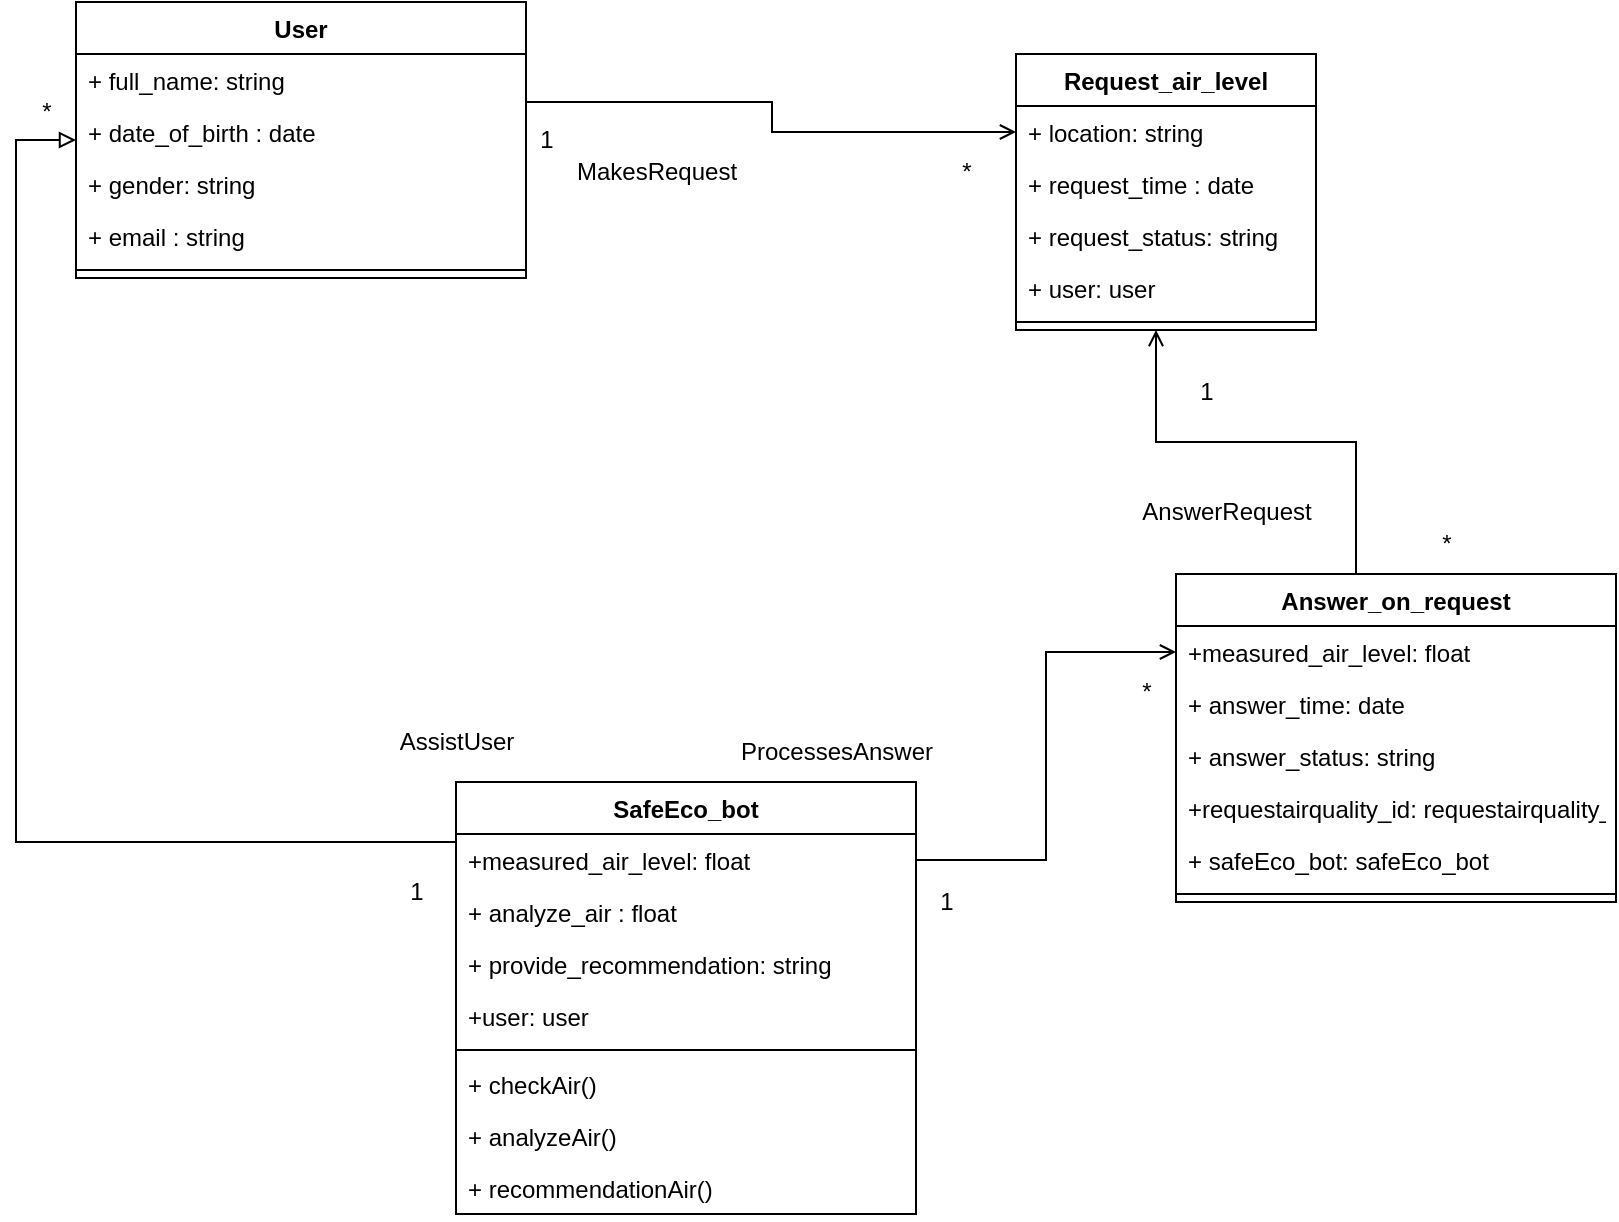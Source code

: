 <mxfile version="15.8.4" type="device" pages="3"><diagram id="mCyr1kptdM3YggUfpTlr" name="Варіант (а)"><mxGraphModel dx="865" dy="1641" grid="1" gridSize="10" guides="1" tooltips="1" connect="1" arrows="1" fold="1" page="1" pageScale="1" pageWidth="850" pageHeight="1100" math="0" shadow="0"><root><mxCell id="0"/><mxCell id="1" parent="0"/><mxCell id="hgVGt04n7uWc4W6Bca02-1" value="User" style="swimlane;fontStyle=1;align=center;verticalAlign=top;childLayout=stackLayout;horizontal=1;startSize=26;horizontalStack=0;resizeParent=1;resizeParentMax=0;resizeLast=0;collapsible=1;marginBottom=0;" parent="1" vertex="1"><mxGeometry x="50" y="-1000" width="225" height="138" as="geometry"/></mxCell><mxCell id="hgVGt04n7uWc4W6Bca02-2" value="+ full_name: string" style="text;strokeColor=none;fillColor=none;align=left;verticalAlign=top;spacingLeft=4;spacingRight=4;overflow=hidden;rotatable=0;points=[[0,0.5],[1,0.5]];portConstraint=eastwest;" parent="hgVGt04n7uWc4W6Bca02-1" vertex="1"><mxGeometry y="26" width="225" height="26" as="geometry"/></mxCell><mxCell id="hgVGt04n7uWc4W6Bca02-3" value="+ date_of_birth : date" style="text;strokeColor=none;fillColor=none;align=left;verticalAlign=top;spacingLeft=4;spacingRight=4;overflow=hidden;rotatable=0;points=[[0,0.5],[1,0.5]];portConstraint=eastwest;" parent="hgVGt04n7uWc4W6Bca02-1" vertex="1"><mxGeometry y="52" width="225" height="26" as="geometry"/></mxCell><mxCell id="hgVGt04n7uWc4W6Bca02-4" value="+ gender: string" style="text;strokeColor=none;fillColor=none;align=left;verticalAlign=top;spacingLeft=4;spacingRight=4;overflow=hidden;rotatable=0;points=[[0,0.5],[1,0.5]];portConstraint=eastwest;" parent="hgVGt04n7uWc4W6Bca02-1" vertex="1"><mxGeometry y="78" width="225" height="26" as="geometry"/></mxCell><mxCell id="hgVGt04n7uWc4W6Bca02-5" value="+ email : string" style="text;strokeColor=none;fillColor=none;align=left;verticalAlign=top;spacingLeft=4;spacingRight=4;overflow=hidden;rotatable=0;points=[[0,0.5],[1,0.5]];portConstraint=eastwest;" parent="hgVGt04n7uWc4W6Bca02-1" vertex="1"><mxGeometry y="104" width="225" height="26" as="geometry"/></mxCell><mxCell id="hgVGt04n7uWc4W6Bca02-7" value="" style="line;strokeWidth=1;fillColor=none;align=left;verticalAlign=middle;spacingTop=-1;spacingLeft=3;spacingRight=3;rotatable=0;labelPosition=right;points=[];portConstraint=eastwest;strokeColor=inherit;" parent="hgVGt04n7uWc4W6Bca02-1" vertex="1"><mxGeometry y="130" width="225" height="8" as="geometry"/></mxCell><mxCell id="hgVGt04n7uWc4W6Bca02-8" value="Request_air_level&#10;" style="swimlane;fontStyle=1;align=center;verticalAlign=top;childLayout=stackLayout;horizontal=1;startSize=26;horizontalStack=0;resizeParent=1;resizeParentMax=0;resizeLast=0;collapsible=1;marginBottom=0;" parent="1" vertex="1"><mxGeometry x="520" y="-974" width="150" height="138" as="geometry"/></mxCell><mxCell id="hgVGt04n7uWc4W6Bca02-9" value="+ location: string" style="text;strokeColor=none;fillColor=none;align=left;verticalAlign=top;spacingLeft=4;spacingRight=4;overflow=hidden;rotatable=0;points=[[0,0.5],[1,0.5]];portConstraint=eastwest;" parent="hgVGt04n7uWc4W6Bca02-8" vertex="1"><mxGeometry y="26" width="150" height="26" as="geometry"/></mxCell><mxCell id="hgVGt04n7uWc4W6Bca02-10" value="+ request_time : date" style="text;strokeColor=none;fillColor=none;align=left;verticalAlign=top;spacingLeft=4;spacingRight=4;overflow=hidden;rotatable=0;points=[[0,0.5],[1,0.5]];portConstraint=eastwest;" parent="hgVGt04n7uWc4W6Bca02-8" vertex="1"><mxGeometry y="52" width="150" height="26" as="geometry"/></mxCell><mxCell id="hgVGt04n7uWc4W6Bca02-11" value="+ request_status: string" style="text;strokeColor=none;fillColor=none;align=left;verticalAlign=top;spacingLeft=4;spacingRight=4;overflow=hidden;rotatable=0;points=[[0,0.5],[1,0.5]];portConstraint=eastwest;" parent="hgVGt04n7uWc4W6Bca02-8" vertex="1"><mxGeometry y="78" width="150" height="26" as="geometry"/></mxCell><mxCell id="hgVGt04n7uWc4W6Bca02-12" value="+ user: user" style="text;strokeColor=none;fillColor=none;align=left;verticalAlign=top;spacingLeft=4;spacingRight=4;overflow=hidden;rotatable=0;points=[[0,0.5],[1,0.5]];portConstraint=eastwest;" parent="hgVGt04n7uWc4W6Bca02-8" vertex="1"><mxGeometry y="104" width="150" height="26" as="geometry"/></mxCell><mxCell id="hgVGt04n7uWc4W6Bca02-13" value="" style="line;strokeWidth=1;fillColor=none;align=left;verticalAlign=middle;spacingTop=-1;spacingLeft=3;spacingRight=3;rotatable=0;labelPosition=right;points=[];portConstraint=eastwest;strokeColor=inherit;" parent="hgVGt04n7uWc4W6Bca02-8" vertex="1"><mxGeometry y="130" width="150" height="8" as="geometry"/></mxCell><mxCell id="hgVGt04n7uWc4W6Bca02-14" value="SafeEco_bot" style="swimlane;fontStyle=1;align=center;verticalAlign=top;childLayout=stackLayout;horizontal=1;startSize=26;horizontalStack=0;resizeParent=1;resizeParentMax=0;resizeLast=0;collapsible=1;marginBottom=0;" parent="1" vertex="1"><mxGeometry x="240" y="-610" width="230" height="216" as="geometry"/></mxCell><mxCell id="hgVGt04n7uWc4W6Bca02-15" value="+measured_air_level: float" style="text;strokeColor=none;fillColor=none;align=left;verticalAlign=top;spacingLeft=4;spacingRight=4;overflow=hidden;rotatable=0;points=[[0,0.5],[1,0.5]];portConstraint=eastwest;" parent="hgVGt04n7uWc4W6Bca02-14" vertex="1"><mxGeometry y="26" width="230" height="26" as="geometry"/></mxCell><mxCell id="hgVGt04n7uWc4W6Bca02-16" value="+ analyze_air : float" style="text;strokeColor=none;fillColor=none;align=left;verticalAlign=top;spacingLeft=4;spacingRight=4;overflow=hidden;rotatable=0;points=[[0,0.5],[1,0.5]];portConstraint=eastwest;" parent="hgVGt04n7uWc4W6Bca02-14" vertex="1"><mxGeometry y="52" width="230" height="26" as="geometry"/></mxCell><mxCell id="hgVGt04n7uWc4W6Bca02-17" value="+ provide_recommendation: string" style="text;strokeColor=none;fillColor=none;align=left;verticalAlign=top;spacingLeft=4;spacingRight=4;overflow=hidden;rotatable=0;points=[[0,0.5],[1,0.5]];portConstraint=eastwest;" parent="hgVGt04n7uWc4W6Bca02-14" vertex="1"><mxGeometry y="78" width="230" height="26" as="geometry"/></mxCell><mxCell id="hgVGt04n7uWc4W6Bca02-18" value="+user: user" style="text;strokeColor=none;fillColor=none;align=left;verticalAlign=top;spacingLeft=4;spacingRight=4;overflow=hidden;rotatable=0;points=[[0,0.5],[1,0.5]];portConstraint=eastwest;" parent="hgVGt04n7uWc4W6Bca02-14" vertex="1"><mxGeometry y="104" width="230" height="26" as="geometry"/></mxCell><mxCell id="hgVGt04n7uWc4W6Bca02-19" value="" style="line;strokeWidth=1;fillColor=none;align=left;verticalAlign=middle;spacingTop=-1;spacingLeft=3;spacingRight=3;rotatable=0;labelPosition=right;points=[];portConstraint=eastwest;strokeColor=inherit;" parent="hgVGt04n7uWc4W6Bca02-14" vertex="1"><mxGeometry y="130" width="230" height="8" as="geometry"/></mxCell><mxCell id="hgVGt04n7uWc4W6Bca02-20" value="+ checkAir()" style="text;strokeColor=none;fillColor=none;align=left;verticalAlign=top;spacingLeft=4;spacingRight=4;overflow=hidden;rotatable=0;points=[[0,0.5],[1,0.5]];portConstraint=eastwest;" parent="hgVGt04n7uWc4W6Bca02-14" vertex="1"><mxGeometry y="138" width="230" height="26" as="geometry"/></mxCell><mxCell id="hgVGt04n7uWc4W6Bca02-21" value="+ analyzeAir()" style="text;strokeColor=none;fillColor=none;align=left;verticalAlign=top;spacingLeft=4;spacingRight=4;overflow=hidden;rotatable=0;points=[[0,0.5],[1,0.5]];portConstraint=eastwest;" parent="hgVGt04n7uWc4W6Bca02-14" vertex="1"><mxGeometry y="164" width="230" height="26" as="geometry"/></mxCell><mxCell id="hgVGt04n7uWc4W6Bca02-22" value="+ recommendationAir()" style="text;strokeColor=none;fillColor=none;align=left;verticalAlign=top;spacingLeft=4;spacingRight=4;overflow=hidden;rotatable=0;points=[[0,0.5],[1,0.5]];portConstraint=eastwest;" parent="hgVGt04n7uWc4W6Bca02-14" vertex="1"><mxGeometry y="190" width="230" height="26" as="geometry"/></mxCell><mxCell id="hgVGt04n7uWc4W6Bca02-23" value="Answer_on_request" style="swimlane;fontStyle=1;align=center;verticalAlign=top;childLayout=stackLayout;horizontal=1;startSize=26;horizontalStack=0;resizeParent=1;resizeParentMax=0;resizeLast=0;collapsible=1;marginBottom=0;" parent="1" vertex="1"><mxGeometry x="600" y="-714" width="220" height="164" as="geometry"/></mxCell><mxCell id="hgVGt04n7uWc4W6Bca02-24" value="+measured_air_level: float" style="text;strokeColor=none;fillColor=none;align=left;verticalAlign=top;spacingLeft=4;spacingRight=4;overflow=hidden;rotatable=0;points=[[0,0.5],[1,0.5]];portConstraint=eastwest;" parent="hgVGt04n7uWc4W6Bca02-23" vertex="1"><mxGeometry y="26" width="220" height="26" as="geometry"/></mxCell><mxCell id="hgVGt04n7uWc4W6Bca02-25" value="+ answer_time: date" style="text;strokeColor=none;fillColor=none;align=left;verticalAlign=top;spacingLeft=4;spacingRight=4;overflow=hidden;rotatable=0;points=[[0,0.5],[1,0.5]];portConstraint=eastwest;" parent="hgVGt04n7uWc4W6Bca02-23" vertex="1"><mxGeometry y="52" width="220" height="26" as="geometry"/></mxCell><mxCell id="hgVGt04n7uWc4W6Bca02-26" value="+ answer_status: string" style="text;strokeColor=none;fillColor=none;align=left;verticalAlign=top;spacingLeft=4;spacingRight=4;overflow=hidden;rotatable=0;points=[[0,0.5],[1,0.5]];portConstraint=eastwest;" parent="hgVGt04n7uWc4W6Bca02-23" vertex="1"><mxGeometry y="78" width="220" height="26" as="geometry"/></mxCell><mxCell id="hgVGt04n7uWc4W6Bca02-27" value="+requestairquality_id: requestairquality_id" style="text;strokeColor=none;fillColor=none;align=left;verticalAlign=top;spacingLeft=4;spacingRight=4;overflow=hidden;rotatable=0;points=[[0,0.5],[1,0.5]];portConstraint=eastwest;" parent="hgVGt04n7uWc4W6Bca02-23" vertex="1"><mxGeometry y="104" width="220" height="26" as="geometry"/></mxCell><mxCell id="hgVGt04n7uWc4W6Bca02-28" value="+ safeEco_bot: safeEco_bot" style="text;strokeColor=none;fillColor=none;align=left;verticalAlign=top;spacingLeft=4;spacingRight=4;overflow=hidden;rotatable=0;points=[[0,0.5],[1,0.5]];portConstraint=eastwest;" parent="hgVGt04n7uWc4W6Bca02-23" vertex="1"><mxGeometry y="130" width="220" height="26" as="geometry"/></mxCell><mxCell id="hgVGt04n7uWc4W6Bca02-30" value="" style="line;strokeWidth=1;fillColor=none;align=left;verticalAlign=middle;spacingTop=-1;spacingLeft=3;spacingRight=3;rotatable=0;labelPosition=right;points=[];portConstraint=eastwest;strokeColor=inherit;" parent="hgVGt04n7uWc4W6Bca02-23" vertex="1"><mxGeometry y="156" width="220" height="8" as="geometry"/></mxCell><mxCell id="hgVGt04n7uWc4W6Bca02-38" style="edgeStyle=orthogonalEdgeStyle;rounded=0;orthogonalLoop=1;jettySize=auto;html=1;endArrow=open;endFill=0;" parent="1" source="hgVGt04n7uWc4W6Bca02-1" target="hgVGt04n7uWc4W6Bca02-9" edge="1"><mxGeometry relative="1" as="geometry"><mxPoint x="370" y="-974" as="sourcePoint"/><mxPoint x="620" y="-974" as="targetPoint"/><Array as="points"><mxPoint x="398" y="-950"/><mxPoint x="398" y="-935"/></Array></mxGeometry></mxCell><mxCell id="hgVGt04n7uWc4W6Bca02-39" style="edgeStyle=orthogonalEdgeStyle;rounded=0;orthogonalLoop=1;jettySize=auto;html=1;endArrow=open;endFill=0;" parent="1" source="hgVGt04n7uWc4W6Bca02-23" target="hgVGt04n7uWc4W6Bca02-8" edge="1"><mxGeometry relative="1" as="geometry"><mxPoint x="285" y="-940" as="sourcePoint"/><mxPoint x="530" y="-925" as="targetPoint"/><Array as="points"><mxPoint x="690" y="-780"/><mxPoint x="590" y="-780"/></Array></mxGeometry></mxCell><mxCell id="hgVGt04n7uWc4W6Bca02-40" style="edgeStyle=orthogonalEdgeStyle;rounded=0;orthogonalLoop=1;jettySize=auto;html=1;endArrow=open;endFill=0;" parent="1" source="hgVGt04n7uWc4W6Bca02-15" target="hgVGt04n7uWc4W6Bca02-24" edge="1"><mxGeometry relative="1" as="geometry"><mxPoint x="550" y="-618" as="sourcePoint"/><mxPoint x="633" y="-712" as="targetPoint"/></mxGeometry></mxCell><mxCell id="hgVGt04n7uWc4W6Bca02-42" style="edgeStyle=orthogonalEdgeStyle;rounded=0;orthogonalLoop=1;jettySize=auto;html=1;endArrow=block;endFill=0;" parent="1" source="hgVGt04n7uWc4W6Bca02-14" target="hgVGt04n7uWc4W6Bca02-1" edge="1"><mxGeometry relative="1" as="geometry"><mxPoint x="70" y="-510" as="sourcePoint"/><mxPoint x="234" y="-975" as="targetPoint"/><Array as="points"><mxPoint x="20" y="-580"/><mxPoint x="20" y="-931"/></Array></mxGeometry></mxCell><mxCell id="hgVGt04n7uWc4W6Bca02-43" value="MakesRequest" style="text;html=1;align=center;verticalAlign=middle;resizable=0;points=[];autosize=1;strokeColor=none;fillColor=none;" parent="1" vertex="1"><mxGeometry x="290" y="-930" width="100" height="30" as="geometry"/></mxCell><mxCell id="hgVGt04n7uWc4W6Bca02-44" value="AnswerRequest" style="text;html=1;align=center;verticalAlign=middle;resizable=0;points=[];autosize=1;strokeColor=none;fillColor=none;" parent="1" vertex="1"><mxGeometry x="570" y="-760" width="110" height="30" as="geometry"/></mxCell><mxCell id="hgVGt04n7uWc4W6Bca02-45" value="ProcessesAnswer" style="text;html=1;align=center;verticalAlign=middle;resizable=0;points=[];autosize=1;strokeColor=none;fillColor=none;" parent="1" vertex="1"><mxGeometry x="370" y="-640" width="120" height="30" as="geometry"/></mxCell><mxCell id="hgVGt04n7uWc4W6Bca02-46" value="AssistUser" style="text;html=1;align=center;verticalAlign=middle;resizable=0;points=[];autosize=1;strokeColor=none;fillColor=none;" parent="1" vertex="1"><mxGeometry x="205" y="-640" width="70" height="20" as="geometry"/></mxCell><mxCell id="hgVGt04n7uWc4W6Bca02-47" value="1" style="text;html=1;align=center;verticalAlign=middle;resizable=0;points=[];autosize=1;strokeColor=none;fillColor=none;" parent="1" vertex="1"><mxGeometry x="270" y="-946" width="30" height="30" as="geometry"/></mxCell><mxCell id="hgVGt04n7uWc4W6Bca02-48" value="*" style="text;html=1;align=center;verticalAlign=middle;resizable=0;points=[];autosize=1;strokeColor=none;fillColor=none;" parent="1" vertex="1"><mxGeometry x="480" y="-930" width="30" height="30" as="geometry"/></mxCell><mxCell id="hgVGt04n7uWc4W6Bca02-49" value="*" style="text;html=1;align=center;verticalAlign=middle;resizable=0;points=[];autosize=1;strokeColor=none;fillColor=none;" parent="1" vertex="1"><mxGeometry x="720" y="-744" width="30" height="30" as="geometry"/></mxCell><mxCell id="hgVGt04n7uWc4W6Bca02-50" value="*" style="text;html=1;align=center;verticalAlign=middle;resizable=0;points=[];autosize=1;strokeColor=none;fillColor=none;" parent="1" vertex="1"><mxGeometry x="570" y="-670" width="30" height="30" as="geometry"/></mxCell><mxCell id="hgVGt04n7uWc4W6Bca02-53" value="*" style="text;html=1;align=center;verticalAlign=middle;resizable=0;points=[];autosize=1;strokeColor=none;fillColor=none;" parent="1" vertex="1"><mxGeometry x="20" y="-960" width="30" height="30" as="geometry"/></mxCell><mxCell id="hgVGt04n7uWc4W6Bca02-54" value="1" style="text;html=1;align=center;verticalAlign=middle;resizable=0;points=[];autosize=1;strokeColor=none;fillColor=none;" parent="1" vertex="1"><mxGeometry x="600" y="-820" width="30" height="30" as="geometry"/></mxCell><mxCell id="hgVGt04n7uWc4W6Bca02-55" value="1" style="text;html=1;align=center;verticalAlign=middle;resizable=0;points=[];autosize=1;strokeColor=none;fillColor=none;" parent="1" vertex="1"><mxGeometry x="470" y="-565" width="30" height="30" as="geometry"/></mxCell><mxCell id="hgVGt04n7uWc4W6Bca02-56" value="1" style="text;html=1;align=center;verticalAlign=middle;resizable=0;points=[];autosize=1;strokeColor=none;fillColor=none;" parent="1" vertex="1"><mxGeometry x="205" y="-570" width="30" height="30" as="geometry"/></mxCell></root></mxGraphModel></diagram><diagram name="Варіант (b)" id="RiiAwfqw73dtremXpdQP"><mxGraphModel dx="1038" dy="1749" grid="1" gridSize="10" guides="1" tooltips="1" connect="1" arrows="1" fold="1" page="1" pageScale="1" pageWidth="850" pageHeight="1100" math="0" shadow="0"><root><mxCell id="gezteYiFKmW2SbijRGQw-0"/><mxCell id="gezteYiFKmW2SbijRGQw-1" parent="gezteYiFKmW2SbijRGQw-0"/><mxCell id="gezteYiFKmW2SbijRGQw-2" value="dept" style="shape=table;startSize=30;container=1;collapsible=1;childLayout=tableLayout;fixedRows=1;rowLines=0;fontStyle=1;align=center;resizeLast=1;" parent="gezteYiFKmW2SbijRGQw-1" vertex="1"><mxGeometry x="140" y="-780" width="180" height="130" as="geometry"/></mxCell><mxCell id="gezteYiFKmW2SbijRGQw-3" value="" style="shape=partialRectangle;collapsible=0;dropTarget=0;pointerEvents=0;fillColor=none;top=0;left=0;bottom=1;right=0;points=[[0,0.5],[1,0.5]];portConstraint=eastwest;" parent="gezteYiFKmW2SbijRGQw-2" vertex="1"><mxGeometry y="30" width="180" height="30" as="geometry"/></mxCell><mxCell id="gezteYiFKmW2SbijRGQw-4" value="PK" style="shape=partialRectangle;connectable=0;fillColor=none;top=0;left=0;bottom=0;right=0;fontStyle=1;overflow=hidden;" parent="gezteYiFKmW2SbijRGQw-3" vertex="1"><mxGeometry width="30" height="30" as="geometry"><mxRectangle width="30" height="30" as="alternateBounds"/></mxGeometry></mxCell><mxCell id="gezteYiFKmW2SbijRGQw-5" value="deptno" style="shape=partialRectangle;connectable=0;fillColor=none;top=0;left=0;bottom=0;right=0;align=left;spacingLeft=6;fontStyle=5;overflow=hidden;" parent="gezteYiFKmW2SbijRGQw-3" vertex="1"><mxGeometry x="30" width="150" height="30" as="geometry"><mxRectangle width="150" height="30" as="alternateBounds"/></mxGeometry></mxCell><mxCell id="gezteYiFKmW2SbijRGQw-6" value="" style="shape=partialRectangle;collapsible=0;dropTarget=0;pointerEvents=0;fillColor=none;top=0;left=0;bottom=0;right=0;points=[[0,0.5],[1,0.5]];portConstraint=eastwest;" parent="gezteYiFKmW2SbijRGQw-2" vertex="1"><mxGeometry y="60" width="180" height="30" as="geometry"/></mxCell><mxCell id="gezteYiFKmW2SbijRGQw-7" value="" style="shape=partialRectangle;connectable=0;fillColor=none;top=0;left=0;bottom=0;right=0;editable=1;overflow=hidden;" parent="gezteYiFKmW2SbijRGQw-6" vertex="1"><mxGeometry width="30" height="30" as="geometry"><mxRectangle width="30" height="30" as="alternateBounds"/></mxGeometry></mxCell><mxCell id="gezteYiFKmW2SbijRGQw-8" value="name" style="shape=partialRectangle;connectable=0;fillColor=none;top=0;left=0;bottom=0;right=0;align=left;spacingLeft=6;overflow=hidden;" parent="gezteYiFKmW2SbijRGQw-6" vertex="1"><mxGeometry x="30" width="150" height="30" as="geometry"><mxRectangle width="150" height="30" as="alternateBounds"/></mxGeometry></mxCell><mxCell id="gezteYiFKmW2SbijRGQw-9" value="" style="shape=partialRectangle;collapsible=0;dropTarget=0;pointerEvents=0;fillColor=none;top=0;left=0;bottom=0;right=0;points=[[0,0.5],[1,0.5]];portConstraint=eastwest;" parent="gezteYiFKmW2SbijRGQw-2" vertex="1"><mxGeometry y="90" width="180" height="30" as="geometry"/></mxCell><mxCell id="gezteYiFKmW2SbijRGQw-10" value="FK" style="shape=partialRectangle;connectable=0;fillColor=none;top=0;left=0;bottom=0;right=0;editable=1;overflow=hidden;fontStyle=1" parent="gezteYiFKmW2SbijRGQw-9" vertex="1"><mxGeometry width="30" height="30" as="geometry"><mxRectangle width="30" height="30" as="alternateBounds"/></mxGeometry></mxCell><mxCell id="gezteYiFKmW2SbijRGQw-11" value="locno" style="shape=partialRectangle;connectable=0;fillColor=none;top=0;left=0;bottom=0;right=0;align=left;spacingLeft=6;overflow=hidden;" parent="gezteYiFKmW2SbijRGQw-9" vertex="1"><mxGeometry x="30" width="150" height="30" as="geometry"><mxRectangle width="150" height="30" as="alternateBounds"/></mxGeometry></mxCell><mxCell id="gezteYiFKmW2SbijRGQw-12" value="loc" style="shape=table;startSize=30;container=1;collapsible=1;childLayout=tableLayout;fixedRows=1;rowLines=0;fontStyle=1;align=center;resizeLast=1;" parent="gezteYiFKmW2SbijRGQw-1" vertex="1"><mxGeometry x="140" y="-610" width="180" height="90" as="geometry"/></mxCell><mxCell id="gezteYiFKmW2SbijRGQw-13" value="" style="shape=partialRectangle;collapsible=0;dropTarget=0;pointerEvents=0;fillColor=none;top=0;left=0;bottom=1;right=0;points=[[0,0.5],[1,0.5]];portConstraint=eastwest;" parent="gezteYiFKmW2SbijRGQw-12" vertex="1"><mxGeometry y="30" width="180" height="30" as="geometry"/></mxCell><mxCell id="gezteYiFKmW2SbijRGQw-14" value="PK" style="shape=partialRectangle;connectable=0;fillColor=none;top=0;left=0;bottom=0;right=0;fontStyle=1;overflow=hidden;" parent="gezteYiFKmW2SbijRGQw-13" vertex="1"><mxGeometry width="30" height="30" as="geometry"><mxRectangle width="30" height="30" as="alternateBounds"/></mxGeometry></mxCell><mxCell id="gezteYiFKmW2SbijRGQw-15" value="locno" style="shape=partialRectangle;connectable=0;fillColor=none;top=0;left=0;bottom=0;right=0;align=left;spacingLeft=6;fontStyle=5;overflow=hidden;" parent="gezteYiFKmW2SbijRGQw-13" vertex="1"><mxGeometry x="30" width="150" height="30" as="geometry"><mxRectangle width="150" height="30" as="alternateBounds"/></mxGeometry></mxCell><mxCell id="gezteYiFKmW2SbijRGQw-16" value="" style="shape=partialRectangle;collapsible=0;dropTarget=0;pointerEvents=0;fillColor=none;top=0;left=0;bottom=0;right=0;points=[[0,0.5],[1,0.5]];portConstraint=eastwest;" parent="gezteYiFKmW2SbijRGQw-12" vertex="1"><mxGeometry y="60" width="180" height="30" as="geometry"/></mxCell><mxCell id="gezteYiFKmW2SbijRGQw-17" value="" style="shape=partialRectangle;connectable=0;fillColor=none;top=0;left=0;bottom=0;right=0;editable=1;overflow=hidden;" parent="gezteYiFKmW2SbijRGQw-16" vertex="1"><mxGeometry width="30" height="30" as="geometry"><mxRectangle width="30" height="30" as="alternateBounds"/></mxGeometry></mxCell><mxCell id="gezteYiFKmW2SbijRGQw-18" value="name" style="shape=partialRectangle;connectable=0;fillColor=none;top=0;left=0;bottom=0;right=0;align=left;spacingLeft=6;overflow=hidden;" parent="gezteYiFKmW2SbijRGQw-16" vertex="1"><mxGeometry x="30" width="150" height="30" as="geometry"><mxRectangle width="150" height="30" as="alternateBounds"/></mxGeometry></mxCell><mxCell id="gezteYiFKmW2SbijRGQw-19" value="" style="edgeStyle=elbowEdgeStyle;fontSize=12;html=1;endArrow=ERmany;rounded=0;entryX=0;entryY=0.5;entryDx=0;entryDy=0;" parent="gezteYiFKmW2SbijRGQw-1" source="gezteYiFKmW2SbijRGQw-13" target="gezteYiFKmW2SbijRGQw-9" edge="1"><mxGeometry width="100" height="100" relative="1" as="geometry"><mxPoint x="200" y="-630" as="sourcePoint"/><mxPoint x="300" y="-730" as="targetPoint"/><Array as="points"><mxPoint x="100" y="-627"/></Array></mxGeometry></mxCell><mxCell id="gezteYiFKmW2SbijRGQw-20" value="emp" style="shape=table;startSize=30;container=1;collapsible=1;childLayout=tableLayout;fixedRows=1;rowLines=0;fontStyle=1;align=center;resizeLast=1;" parent="gezteYiFKmW2SbijRGQw-1" vertex="1"><mxGeometry x="380" y="-840" width="195" height="270" as="geometry"/></mxCell><mxCell id="gezteYiFKmW2SbijRGQw-21" value="" style="shape=partialRectangle;collapsible=0;dropTarget=0;pointerEvents=0;fillColor=none;top=0;left=0;bottom=1;right=0;points=[[0,0.5],[1,0.5]];portConstraint=eastwest;" parent="gezteYiFKmW2SbijRGQw-20" vertex="1"><mxGeometry y="30" width="195" height="30" as="geometry"/></mxCell><mxCell id="gezteYiFKmW2SbijRGQw-22" value="PK" style="shape=partialRectangle;connectable=0;fillColor=none;top=0;left=0;bottom=0;right=0;fontStyle=1;overflow=hidden;" parent="gezteYiFKmW2SbijRGQw-21" vertex="1"><mxGeometry width="30" height="30" as="geometry"><mxRectangle width="30" height="30" as="alternateBounds"/></mxGeometry></mxCell><mxCell id="gezteYiFKmW2SbijRGQw-23" value="empno" style="shape=partialRectangle;connectable=0;fillColor=none;top=0;left=0;bottom=0;right=0;align=left;spacingLeft=6;fontStyle=5;overflow=hidden;" parent="gezteYiFKmW2SbijRGQw-21" vertex="1"><mxGeometry x="30" width="165" height="30" as="geometry"><mxRectangle width="165" height="30" as="alternateBounds"/></mxGeometry></mxCell><mxCell id="gezteYiFKmW2SbijRGQw-24" value="" style="shape=partialRectangle;collapsible=0;dropTarget=0;pointerEvents=0;fillColor=none;top=0;left=0;bottom=0;right=0;points=[[0,0.5],[1,0.5]];portConstraint=eastwest;" parent="gezteYiFKmW2SbijRGQw-20" vertex="1"><mxGeometry y="60" width="195" height="30" as="geometry"/></mxCell><mxCell id="gezteYiFKmW2SbijRGQw-25" value="" style="shape=partialRectangle;connectable=0;fillColor=none;top=0;left=0;bottom=0;right=0;editable=1;overflow=hidden;" parent="gezteYiFKmW2SbijRGQw-24" vertex="1"><mxGeometry width="30" height="30" as="geometry"><mxRectangle width="30" height="30" as="alternateBounds"/></mxGeometry></mxCell><mxCell id="gezteYiFKmW2SbijRGQw-26" value="ename" style="shape=partialRectangle;connectable=0;fillColor=none;top=0;left=0;bottom=0;right=0;align=left;spacingLeft=6;overflow=hidden;" parent="gezteYiFKmW2SbijRGQw-24" vertex="1"><mxGeometry x="30" width="165" height="30" as="geometry"><mxRectangle width="165" height="30" as="alternateBounds"/></mxGeometry></mxCell><mxCell id="gezteYiFKmW2SbijRGQw-27" value="" style="shape=partialRectangle;collapsible=0;dropTarget=0;pointerEvents=0;fillColor=none;top=0;left=0;bottom=0;right=0;points=[[0,0.5],[1,0.5]];portConstraint=eastwest;" parent="gezteYiFKmW2SbijRGQw-20" vertex="1"><mxGeometry y="90" width="195" height="30" as="geometry"/></mxCell><mxCell id="gezteYiFKmW2SbijRGQw-28" value="" style="shape=partialRectangle;connectable=0;fillColor=none;top=0;left=0;bottom=0;right=0;editable=1;overflow=hidden;fontStyle=1" parent="gezteYiFKmW2SbijRGQw-27" vertex="1"><mxGeometry width="30" height="30" as="geometry"><mxRectangle width="30" height="30" as="alternateBounds"/></mxGeometry></mxCell><mxCell id="gezteYiFKmW2SbijRGQw-29" value="job" style="shape=partialRectangle;connectable=0;fillColor=none;top=0;left=0;bottom=0;right=0;align=left;spacingLeft=6;overflow=hidden;" parent="gezteYiFKmW2SbijRGQw-27" vertex="1"><mxGeometry x="30" width="165" height="30" as="geometry"><mxRectangle width="165" height="30" as="alternateBounds"/></mxGeometry></mxCell><mxCell id="gezteYiFKmW2SbijRGQw-33" value="" style="shape=partialRectangle;collapsible=0;dropTarget=0;pointerEvents=0;fillColor=none;top=0;left=0;bottom=0;right=0;points=[[0,0.5],[1,0.5]];portConstraint=eastwest;" parent="gezteYiFKmW2SbijRGQw-20" vertex="1"><mxGeometry y="120" width="195" height="30" as="geometry"/></mxCell><mxCell id="gezteYiFKmW2SbijRGQw-34" value="" style="shape=partialRectangle;connectable=0;fillColor=none;top=0;left=0;bottom=0;right=0;editable=1;overflow=hidden;fontStyle=1" parent="gezteYiFKmW2SbijRGQw-33" vertex="1"><mxGeometry width="30" height="30" as="geometry"><mxRectangle width="30" height="30" as="alternateBounds"/></mxGeometry></mxCell><mxCell id="gezteYiFKmW2SbijRGQw-35" value="hiredate" style="shape=partialRectangle;connectable=0;fillColor=none;top=0;left=0;bottom=0;right=0;align=left;spacingLeft=6;overflow=hidden;" parent="gezteYiFKmW2SbijRGQw-33" vertex="1"><mxGeometry x="30" width="165" height="30" as="geometry"><mxRectangle width="165" height="30" as="alternateBounds"/></mxGeometry></mxCell><mxCell id="gezteYiFKmW2SbijRGQw-36" value="" style="shape=partialRectangle;collapsible=0;dropTarget=0;pointerEvents=0;fillColor=none;top=0;left=0;bottom=0;right=0;points=[[0,0.5],[1,0.5]];portConstraint=eastwest;" parent="gezteYiFKmW2SbijRGQw-20" vertex="1"><mxGeometry y="150" width="195" height="30" as="geometry"/></mxCell><mxCell id="gezteYiFKmW2SbijRGQw-37" value="" style="shape=partialRectangle;connectable=0;fillColor=none;top=0;left=0;bottom=0;right=0;editable=1;overflow=hidden;fontStyle=1" parent="gezteYiFKmW2SbijRGQw-36" vertex="1"><mxGeometry width="30" height="30" as="geometry"><mxRectangle width="30" height="30" as="alternateBounds"/></mxGeometry></mxCell><mxCell id="gezteYiFKmW2SbijRGQw-38" value="sal" style="shape=partialRectangle;connectable=0;fillColor=none;top=0;left=0;bottom=0;right=0;align=left;spacingLeft=6;overflow=hidden;" parent="gezteYiFKmW2SbijRGQw-36" vertex="1"><mxGeometry x="30" width="165" height="30" as="geometry"><mxRectangle width="165" height="30" as="alternateBounds"/></mxGeometry></mxCell><mxCell id="gezteYiFKmW2SbijRGQw-39" value="" style="shape=partialRectangle;collapsible=0;dropTarget=0;pointerEvents=0;fillColor=none;top=0;left=0;bottom=0;right=0;points=[[0,0.5],[1,0.5]];portConstraint=eastwest;" parent="gezteYiFKmW2SbijRGQw-20" vertex="1"><mxGeometry y="180" width="195" height="30" as="geometry"/></mxCell><mxCell id="gezteYiFKmW2SbijRGQw-40" value="" style="shape=partialRectangle;connectable=0;fillColor=none;top=0;left=0;bottom=0;right=0;editable=1;overflow=hidden;fontStyle=1" parent="gezteYiFKmW2SbijRGQw-39" vertex="1"><mxGeometry width="30" height="30" as="geometry"><mxRectangle width="30" height="30" as="alternateBounds"/></mxGeometry></mxCell><mxCell id="gezteYiFKmW2SbijRGQw-41" value="com" style="shape=partialRectangle;connectable=0;fillColor=none;top=0;left=0;bottom=0;right=0;align=left;spacingLeft=6;overflow=hidden;" parent="gezteYiFKmW2SbijRGQw-39" vertex="1"><mxGeometry x="30" width="165" height="30" as="geometry"><mxRectangle width="165" height="30" as="alternateBounds"/></mxGeometry></mxCell><mxCell id="gezteYiFKmW2SbijRGQw-42" value="" style="shape=partialRectangle;collapsible=0;dropTarget=0;pointerEvents=0;fillColor=none;top=0;left=0;bottom=0;right=0;points=[[0,0.5],[1,0.5]];portConstraint=eastwest;" parent="gezteYiFKmW2SbijRGQw-20" vertex="1"><mxGeometry y="210" width="195" height="30" as="geometry"/></mxCell><mxCell id="gezteYiFKmW2SbijRGQw-43" value="FK" style="shape=partialRectangle;connectable=0;fillColor=none;top=0;left=0;bottom=0;right=0;editable=1;overflow=hidden;fontStyle=1" parent="gezteYiFKmW2SbijRGQw-42" vertex="1"><mxGeometry width="30" height="30" as="geometry"><mxRectangle width="30" height="30" as="alternateBounds"/></mxGeometry></mxCell><mxCell id="gezteYiFKmW2SbijRGQw-44" value="deptno" style="shape=partialRectangle;connectable=0;fillColor=none;top=0;left=0;bottom=0;right=0;align=left;spacingLeft=6;overflow=hidden;" parent="gezteYiFKmW2SbijRGQw-42" vertex="1"><mxGeometry x="30" width="165" height="30" as="geometry"><mxRectangle width="165" height="30" as="alternateBounds"/></mxGeometry></mxCell><mxCell id="9w5AvYkcZSZDb7R4mJsS-26" value="" style="shape=partialRectangle;collapsible=0;dropTarget=0;pointerEvents=0;fillColor=none;top=0;left=0;bottom=0;right=0;points=[[0,0.5],[1,0.5]];portConstraint=eastwest;" parent="gezteYiFKmW2SbijRGQw-20" vertex="1"><mxGeometry y="240" width="195" height="30" as="geometry"/></mxCell><mxCell id="9w5AvYkcZSZDb7R4mJsS-27" value="FK" style="shape=partialRectangle;connectable=0;fillColor=none;top=0;left=0;bottom=0;right=0;editable=1;overflow=hidden;fontStyle=1" parent="9w5AvYkcZSZDb7R4mJsS-26" vertex="1"><mxGeometry width="30" height="30" as="geometry"><mxRectangle width="30" height="30" as="alternateBounds"/></mxGeometry></mxCell><mxCell id="9w5AvYkcZSZDb7R4mJsS-28" value="mgrno" style="shape=partialRectangle;connectable=0;fillColor=none;top=0;left=0;bottom=0;right=0;align=left;spacingLeft=6;overflow=hidden;" parent="9w5AvYkcZSZDb7R4mJsS-26" vertex="1"><mxGeometry x="30" width="165" height="30" as="geometry"><mxRectangle width="165" height="30" as="alternateBounds"/></mxGeometry></mxCell><mxCell id="gezteYiFKmW2SbijRGQw-46" value="" style="edgeStyle=elbowEdgeStyle;fontSize=12;html=1;endArrow=ERmany;rounded=0;entryX=0;entryY=0.5;entryDx=0;entryDy=0;exitX=1;exitY=0.5;exitDx=0;exitDy=0;" parent="gezteYiFKmW2SbijRGQw-1" source="gezteYiFKmW2SbijRGQw-3" target="gezteYiFKmW2SbijRGQw-42" edge="1"><mxGeometry width="100" height="100" relative="1" as="geometry"><mxPoint x="230" y="-550" as="sourcePoint"/><mxPoint x="300" y="-530" as="targetPoint"/><Array as="points"><mxPoint x="360" y="-680"/></Array></mxGeometry></mxCell><mxCell id="9w5AvYkcZSZDb7R4mJsS-0" value="mgr" style="shape=table;startSize=30;container=1;collapsible=1;childLayout=tableLayout;fixedRows=1;rowLines=0;fontStyle=1;align=center;resizeLast=1;" parent="gezteYiFKmW2SbijRGQw-1" vertex="1"><mxGeometry x="620" y="-760" width="180" height="240" as="geometry"/></mxCell><mxCell id="9w5AvYkcZSZDb7R4mJsS-1" value="" style="shape=partialRectangle;collapsible=0;dropTarget=0;pointerEvents=0;fillColor=none;top=0;left=0;bottom=1;right=0;points=[[0,0.5],[1,0.5]];portConstraint=eastwest;" parent="9w5AvYkcZSZDb7R4mJsS-0" vertex="1"><mxGeometry y="30" width="180" height="30" as="geometry"/></mxCell><mxCell id="9w5AvYkcZSZDb7R4mJsS-2" value="PK" style="shape=partialRectangle;connectable=0;fillColor=none;top=0;left=0;bottom=0;right=0;fontStyle=1;overflow=hidden;" parent="9w5AvYkcZSZDb7R4mJsS-1" vertex="1"><mxGeometry width="30" height="30" as="geometry"><mxRectangle width="30" height="30" as="alternateBounds"/></mxGeometry></mxCell><mxCell id="9w5AvYkcZSZDb7R4mJsS-3" value="mgrno" style="shape=partialRectangle;connectable=0;fillColor=none;top=0;left=0;bottom=0;right=0;align=left;spacingLeft=6;fontStyle=5;overflow=hidden;" parent="9w5AvYkcZSZDb7R4mJsS-1" vertex="1"><mxGeometry x="30" width="150" height="30" as="geometry"><mxRectangle width="150" height="30" as="alternateBounds"/></mxGeometry></mxCell><mxCell id="9w5AvYkcZSZDb7R4mJsS-4" value="" style="shape=partialRectangle;collapsible=0;dropTarget=0;pointerEvents=0;fillColor=none;top=0;left=0;bottom=0;right=0;points=[[0,0.5],[1,0.5]];portConstraint=eastwest;" parent="9w5AvYkcZSZDb7R4mJsS-0" vertex="1"><mxGeometry y="60" width="180" height="30" as="geometry"/></mxCell><mxCell id="9w5AvYkcZSZDb7R4mJsS-5" value="" style="shape=partialRectangle;connectable=0;fillColor=none;top=0;left=0;bottom=0;right=0;editable=1;overflow=hidden;" parent="9w5AvYkcZSZDb7R4mJsS-4" vertex="1"><mxGeometry width="30" height="30" as="geometry"><mxRectangle width="30" height="30" as="alternateBounds"/></mxGeometry></mxCell><mxCell id="9w5AvYkcZSZDb7R4mJsS-6" value="ename" style="shape=partialRectangle;connectable=0;fillColor=none;top=0;left=0;bottom=0;right=0;align=left;spacingLeft=6;overflow=hidden;" parent="9w5AvYkcZSZDb7R4mJsS-4" vertex="1"><mxGeometry x="30" width="150" height="30" as="geometry"><mxRectangle width="150" height="30" as="alternateBounds"/></mxGeometry></mxCell><mxCell id="9w5AvYkcZSZDb7R4mJsS-7" value="" style="shape=partialRectangle;collapsible=0;dropTarget=0;pointerEvents=0;fillColor=none;top=0;left=0;bottom=0;right=0;points=[[0,0.5],[1,0.5]];portConstraint=eastwest;" parent="9w5AvYkcZSZDb7R4mJsS-0" vertex="1"><mxGeometry y="90" width="180" height="30" as="geometry"/></mxCell><mxCell id="9w5AvYkcZSZDb7R4mJsS-8" value="" style="shape=partialRectangle;connectable=0;fillColor=none;top=0;left=0;bottom=0;right=0;editable=1;overflow=hidden;fontStyle=1" parent="9w5AvYkcZSZDb7R4mJsS-7" vertex="1"><mxGeometry width="30" height="30" as="geometry"><mxRectangle width="30" height="30" as="alternateBounds"/></mxGeometry></mxCell><mxCell id="9w5AvYkcZSZDb7R4mJsS-9" value="job" style="shape=partialRectangle;connectable=0;fillColor=none;top=0;left=0;bottom=0;right=0;align=left;spacingLeft=6;overflow=hidden;" parent="9w5AvYkcZSZDb7R4mJsS-7" vertex="1"><mxGeometry x="30" width="150" height="30" as="geometry"><mxRectangle width="150" height="30" as="alternateBounds"/></mxGeometry></mxCell><mxCell id="9w5AvYkcZSZDb7R4mJsS-13" value="" style="shape=partialRectangle;collapsible=0;dropTarget=0;pointerEvents=0;fillColor=none;top=0;left=0;bottom=0;right=0;points=[[0,0.5],[1,0.5]];portConstraint=eastwest;" parent="9w5AvYkcZSZDb7R4mJsS-0" vertex="1"><mxGeometry y="120" width="180" height="30" as="geometry"/></mxCell><mxCell id="9w5AvYkcZSZDb7R4mJsS-14" value="" style="shape=partialRectangle;connectable=0;fillColor=none;top=0;left=0;bottom=0;right=0;editable=1;overflow=hidden;fontStyle=1" parent="9w5AvYkcZSZDb7R4mJsS-13" vertex="1"><mxGeometry width="30" height="30" as="geometry"><mxRectangle width="30" height="30" as="alternateBounds"/></mxGeometry></mxCell><mxCell id="9w5AvYkcZSZDb7R4mJsS-15" value="hiredate" style="shape=partialRectangle;connectable=0;fillColor=none;top=0;left=0;bottom=0;right=0;align=left;spacingLeft=6;overflow=hidden;" parent="9w5AvYkcZSZDb7R4mJsS-13" vertex="1"><mxGeometry x="30" width="150" height="30" as="geometry"><mxRectangle width="150" height="30" as="alternateBounds"/></mxGeometry></mxCell><mxCell id="9w5AvYkcZSZDb7R4mJsS-16" value="" style="shape=partialRectangle;collapsible=0;dropTarget=0;pointerEvents=0;fillColor=none;top=0;left=0;bottom=0;right=0;points=[[0,0.5],[1,0.5]];portConstraint=eastwest;" parent="9w5AvYkcZSZDb7R4mJsS-0" vertex="1"><mxGeometry y="150" width="180" height="30" as="geometry"/></mxCell><mxCell id="9w5AvYkcZSZDb7R4mJsS-17" value="" style="shape=partialRectangle;connectable=0;fillColor=none;top=0;left=0;bottom=0;right=0;editable=1;overflow=hidden;fontStyle=1" parent="9w5AvYkcZSZDb7R4mJsS-16" vertex="1"><mxGeometry width="30" height="30" as="geometry"><mxRectangle width="30" height="30" as="alternateBounds"/></mxGeometry></mxCell><mxCell id="9w5AvYkcZSZDb7R4mJsS-18" value="sal" style="shape=partialRectangle;connectable=0;fillColor=none;top=0;left=0;bottom=0;right=0;align=left;spacingLeft=6;overflow=hidden;" parent="9w5AvYkcZSZDb7R4mJsS-16" vertex="1"><mxGeometry x="30" width="150" height="30" as="geometry"><mxRectangle width="150" height="30" as="alternateBounds"/></mxGeometry></mxCell><mxCell id="9w5AvYkcZSZDb7R4mJsS-19" value="" style="shape=partialRectangle;collapsible=0;dropTarget=0;pointerEvents=0;fillColor=none;top=0;left=0;bottom=0;right=0;points=[[0,0.5],[1,0.5]];portConstraint=eastwest;" parent="9w5AvYkcZSZDb7R4mJsS-0" vertex="1"><mxGeometry y="180" width="180" height="30" as="geometry"/></mxCell><mxCell id="9w5AvYkcZSZDb7R4mJsS-20" value="" style="shape=partialRectangle;connectable=0;fillColor=none;top=0;left=0;bottom=0;right=0;editable=1;overflow=hidden;fontStyle=1" parent="9w5AvYkcZSZDb7R4mJsS-19" vertex="1"><mxGeometry width="30" height="30" as="geometry"><mxRectangle width="30" height="30" as="alternateBounds"/></mxGeometry></mxCell><mxCell id="9w5AvYkcZSZDb7R4mJsS-21" value="com" style="shape=partialRectangle;connectable=0;fillColor=none;top=0;left=0;bottom=0;right=0;align=left;spacingLeft=6;overflow=hidden;" parent="9w5AvYkcZSZDb7R4mJsS-19" vertex="1"><mxGeometry x="30" width="150" height="30" as="geometry"><mxRectangle width="150" height="30" as="alternateBounds"/></mxGeometry></mxCell><mxCell id="9w5AvYkcZSZDb7R4mJsS-22" value="" style="shape=partialRectangle;collapsible=0;dropTarget=0;pointerEvents=0;fillColor=none;top=0;left=0;bottom=0;right=0;points=[[0,0.5],[1,0.5]];portConstraint=eastwest;" parent="9w5AvYkcZSZDb7R4mJsS-0" vertex="1"><mxGeometry y="210" width="180" height="30" as="geometry"/></mxCell><mxCell id="9w5AvYkcZSZDb7R4mJsS-23" value="FK" style="shape=partialRectangle;connectable=0;fillColor=none;top=0;left=0;bottom=0;right=0;editable=1;overflow=hidden;fontStyle=1" parent="9w5AvYkcZSZDb7R4mJsS-22" vertex="1"><mxGeometry width="30" height="30" as="geometry"><mxRectangle width="30" height="30" as="alternateBounds"/></mxGeometry></mxCell><mxCell id="9w5AvYkcZSZDb7R4mJsS-24" value="deptno" style="shape=partialRectangle;connectable=0;fillColor=none;top=0;left=0;bottom=0;right=0;align=left;spacingLeft=6;overflow=hidden;" parent="9w5AvYkcZSZDb7R4mJsS-22" vertex="1"><mxGeometry x="30" width="150" height="30" as="geometry"><mxRectangle width="150" height="30" as="alternateBounds"/></mxGeometry></mxCell><mxCell id="9w5AvYkcZSZDb7R4mJsS-25" value="" style="edgeStyle=elbowEdgeStyle;fontSize=12;html=1;endArrow=ERmany;rounded=0;exitX=1;exitY=0.5;exitDx=0;exitDy=0;entryX=0;entryY=0.5;entryDx=0;entryDy=0;" parent="gezteYiFKmW2SbijRGQw-1" source="gezteYiFKmW2SbijRGQw-3" target="9w5AvYkcZSZDb7R4mJsS-22" edge="1"><mxGeometry width="100" height="100" relative="1" as="geometry"><mxPoint x="390" y="-450" as="sourcePoint"/><mxPoint x="660" y="-530" as="targetPoint"/><Array as="points"><mxPoint x="340" y="-630"/><mxPoint x="350" y="-620"/><mxPoint x="350" y="-510"/><mxPoint x="410" y="-420"/></Array></mxGeometry></mxCell><mxCell id="9w5AvYkcZSZDb7R4mJsS-29" value="" style="edgeStyle=elbowEdgeStyle;fontSize=12;html=1;endArrow=ERmany;rounded=0;exitX=0;exitY=0.5;exitDx=0;exitDy=0;entryX=1.015;entryY=0.3;entryDx=0;entryDy=0;entryPerimeter=0;" parent="gezteYiFKmW2SbijRGQw-1" source="9w5AvYkcZSZDb7R4mJsS-1" target="9w5AvYkcZSZDb7R4mJsS-26" edge="1"><mxGeometry width="100" height="100" relative="1" as="geometry"><mxPoint x="330" y="-725" as="sourcePoint"/><mxPoint x="450" y="-605" as="targetPoint"/><Array as="points"><mxPoint x="600" y="-650"/></Array></mxGeometry></mxCell></root></mxGraphModel></diagram><diagram name="Варіант (c)" id="rvxvsrA2Mo_Z0yQ4r2bU"><mxGraphModel dx="1038" dy="1749" grid="1" gridSize="10" guides="1" tooltips="1" connect="1" arrows="1" fold="1" page="1" pageScale="1" pageWidth="850" pageHeight="1100" math="0" shadow="0"><root><mxCell id="tsf6QHsWhYLNX8EQ_W9M-0"/><mxCell id="tsf6QHsWhYLNX8EQ_W9M-1" parent="tsf6QHsWhYLNX8EQ_W9M-0"/><mxCell id="RIfUzzzm_-wpYz4NOER9-0" value="dept" style="shape=table;startSize=30;container=1;collapsible=1;childLayout=tableLayout;fixedRows=1;rowLines=0;fontStyle=1;align=center;resizeLast=1;" parent="tsf6QHsWhYLNX8EQ_W9M-1" vertex="1"><mxGeometry x="340" y="-709" width="180" height="130" as="geometry"/></mxCell><mxCell id="RIfUzzzm_-wpYz4NOER9-1" value="" style="shape=partialRectangle;collapsible=0;dropTarget=0;pointerEvents=0;fillColor=none;top=0;left=0;bottom=1;right=0;points=[[0,0.5],[1,0.5]];portConstraint=eastwest;" parent="RIfUzzzm_-wpYz4NOER9-0" vertex="1"><mxGeometry y="30" width="180" height="30" as="geometry"/></mxCell><mxCell id="RIfUzzzm_-wpYz4NOER9-2" value="PK" style="shape=partialRectangle;connectable=0;fillColor=none;top=0;left=0;bottom=0;right=0;fontStyle=1;overflow=hidden;" parent="RIfUzzzm_-wpYz4NOER9-1" vertex="1"><mxGeometry width="30" height="30" as="geometry"><mxRectangle width="30" height="30" as="alternateBounds"/></mxGeometry></mxCell><mxCell id="RIfUzzzm_-wpYz4NOER9-3" value="deptno" style="shape=partialRectangle;connectable=0;fillColor=none;top=0;left=0;bottom=0;right=0;align=left;spacingLeft=6;fontStyle=5;overflow=hidden;" parent="RIfUzzzm_-wpYz4NOER9-1" vertex="1"><mxGeometry x="30" width="150" height="30" as="geometry"><mxRectangle width="150" height="30" as="alternateBounds"/></mxGeometry></mxCell><mxCell id="RIfUzzzm_-wpYz4NOER9-4" value="" style="shape=partialRectangle;collapsible=0;dropTarget=0;pointerEvents=0;fillColor=none;top=0;left=0;bottom=0;right=0;points=[[0,0.5],[1,0.5]];portConstraint=eastwest;" parent="RIfUzzzm_-wpYz4NOER9-0" vertex="1"><mxGeometry y="60" width="180" height="30" as="geometry"/></mxCell><mxCell id="RIfUzzzm_-wpYz4NOER9-5" value="" style="shape=partialRectangle;connectable=0;fillColor=none;top=0;left=0;bottom=0;right=0;editable=1;overflow=hidden;" parent="RIfUzzzm_-wpYz4NOER9-4" vertex="1"><mxGeometry width="30" height="30" as="geometry"><mxRectangle width="30" height="30" as="alternateBounds"/></mxGeometry></mxCell><mxCell id="RIfUzzzm_-wpYz4NOER9-6" value="name" style="shape=partialRectangle;connectable=0;fillColor=none;top=0;left=0;bottom=0;right=0;align=left;spacingLeft=6;overflow=hidden;" parent="RIfUzzzm_-wpYz4NOER9-4" vertex="1"><mxGeometry x="30" width="150" height="30" as="geometry"><mxRectangle width="150" height="30" as="alternateBounds"/></mxGeometry></mxCell><mxCell id="RIfUzzzm_-wpYz4NOER9-7" value="" style="shape=partialRectangle;collapsible=0;dropTarget=0;pointerEvents=0;fillColor=none;top=0;left=0;bottom=0;right=0;points=[[0,0.5],[1,0.5]];portConstraint=eastwest;" parent="RIfUzzzm_-wpYz4NOER9-0" vertex="1"><mxGeometry y="90" width="180" height="30" as="geometry"/></mxCell><mxCell id="RIfUzzzm_-wpYz4NOER9-8" value="FK" style="shape=partialRectangle;connectable=0;fillColor=none;top=0;left=0;bottom=0;right=0;editable=1;overflow=hidden;fontStyle=1" parent="RIfUzzzm_-wpYz4NOER9-7" vertex="1"><mxGeometry width="30" height="30" as="geometry"><mxRectangle width="30" height="30" as="alternateBounds"/></mxGeometry></mxCell><mxCell id="RIfUzzzm_-wpYz4NOER9-9" value="locno" style="shape=partialRectangle;connectable=0;fillColor=none;top=0;left=0;bottom=0;right=0;align=left;spacingLeft=6;overflow=hidden;" parent="RIfUzzzm_-wpYz4NOER9-7" vertex="1"><mxGeometry x="30" width="150" height="30" as="geometry"><mxRectangle width="150" height="30" as="alternateBounds"/></mxGeometry></mxCell><mxCell id="RIfUzzzm_-wpYz4NOER9-10" value="loc" style="shape=table;startSize=30;container=1;collapsible=1;childLayout=tableLayout;fixedRows=1;rowLines=0;fontStyle=1;align=center;resizeLast=1;" parent="tsf6QHsWhYLNX8EQ_W9M-1" vertex="1"><mxGeometry x="340" y="-520" width="180" height="90" as="geometry"/></mxCell><mxCell id="RIfUzzzm_-wpYz4NOER9-11" value="" style="shape=partialRectangle;collapsible=0;dropTarget=0;pointerEvents=0;fillColor=none;top=0;left=0;bottom=1;right=0;points=[[0,0.5],[1,0.5]];portConstraint=eastwest;" parent="RIfUzzzm_-wpYz4NOER9-10" vertex="1"><mxGeometry y="30" width="180" height="30" as="geometry"/></mxCell><mxCell id="RIfUzzzm_-wpYz4NOER9-12" value="PK" style="shape=partialRectangle;connectable=0;fillColor=none;top=0;left=0;bottom=0;right=0;fontStyle=1;overflow=hidden;" parent="RIfUzzzm_-wpYz4NOER9-11" vertex="1"><mxGeometry width="30" height="30" as="geometry"><mxRectangle width="30" height="30" as="alternateBounds"/></mxGeometry></mxCell><mxCell id="RIfUzzzm_-wpYz4NOER9-13" value="locno" style="shape=partialRectangle;connectable=0;fillColor=none;top=0;left=0;bottom=0;right=0;align=left;spacingLeft=6;fontStyle=5;overflow=hidden;" parent="RIfUzzzm_-wpYz4NOER9-11" vertex="1"><mxGeometry x="30" width="150" height="30" as="geometry"><mxRectangle width="150" height="30" as="alternateBounds"/></mxGeometry></mxCell><mxCell id="RIfUzzzm_-wpYz4NOER9-14" value="" style="shape=partialRectangle;collapsible=0;dropTarget=0;pointerEvents=0;fillColor=none;top=0;left=0;bottom=0;right=0;points=[[0,0.5],[1,0.5]];portConstraint=eastwest;" parent="RIfUzzzm_-wpYz4NOER9-10" vertex="1"><mxGeometry y="60" width="180" height="30" as="geometry"/></mxCell><mxCell id="RIfUzzzm_-wpYz4NOER9-15" value="" style="shape=partialRectangle;connectable=0;fillColor=none;top=0;left=0;bottom=0;right=0;editable=1;overflow=hidden;" parent="RIfUzzzm_-wpYz4NOER9-14" vertex="1"><mxGeometry width="30" height="30" as="geometry"><mxRectangle width="30" height="30" as="alternateBounds"/></mxGeometry></mxCell><mxCell id="RIfUzzzm_-wpYz4NOER9-16" value="name" style="shape=partialRectangle;connectable=0;fillColor=none;top=0;left=0;bottom=0;right=0;align=left;spacingLeft=6;overflow=hidden;" parent="RIfUzzzm_-wpYz4NOER9-14" vertex="1"><mxGeometry x="30" width="150" height="30" as="geometry"><mxRectangle width="150" height="30" as="alternateBounds"/></mxGeometry></mxCell><mxCell id="RIfUzzzm_-wpYz4NOER9-17" value="" style="edgeStyle=elbowEdgeStyle;fontSize=12;html=1;endArrow=ERmany;rounded=0;entryX=0;entryY=0.5;entryDx=0;entryDy=0;" parent="tsf6QHsWhYLNX8EQ_W9M-1" source="RIfUzzzm_-wpYz4NOER9-11" target="RIfUzzzm_-wpYz4NOER9-7" edge="1"><mxGeometry width="100" height="100" relative="1" as="geometry"><mxPoint x="400" y="-559" as="sourcePoint"/><mxPoint x="500" y="-659" as="targetPoint"/><Array as="points"><mxPoint x="290" y="-540"/></Array></mxGeometry></mxCell><mxCell id="RIfUzzzm_-wpYz4NOER9-18" value="emp" style="shape=table;startSize=30;container=1;collapsible=1;childLayout=tableLayout;fixedRows=1;rowLines=0;fontStyle=1;align=center;resizeLast=1;" parent="tsf6QHsWhYLNX8EQ_W9M-1" vertex="1"><mxGeometry x="600" y="-709" width="180" height="270" as="geometry"/></mxCell><mxCell id="RIfUzzzm_-wpYz4NOER9-19" value="" style="shape=partialRectangle;collapsible=0;dropTarget=0;pointerEvents=0;fillColor=none;top=0;left=0;bottom=1;right=0;points=[[0,0.5],[1,0.5]];portConstraint=eastwest;" parent="RIfUzzzm_-wpYz4NOER9-18" vertex="1"><mxGeometry y="30" width="180" height="30" as="geometry"/></mxCell><mxCell id="RIfUzzzm_-wpYz4NOER9-20" value="PK" style="shape=partialRectangle;connectable=0;fillColor=none;top=0;left=0;bottom=0;right=0;fontStyle=1;overflow=hidden;" parent="RIfUzzzm_-wpYz4NOER9-19" vertex="1"><mxGeometry width="30" height="30" as="geometry"><mxRectangle width="30" height="30" as="alternateBounds"/></mxGeometry></mxCell><mxCell id="RIfUzzzm_-wpYz4NOER9-21" value="empno" style="shape=partialRectangle;connectable=0;fillColor=none;top=0;left=0;bottom=0;right=0;align=left;spacingLeft=6;fontStyle=5;overflow=hidden;" parent="RIfUzzzm_-wpYz4NOER9-19" vertex="1"><mxGeometry x="30" width="150" height="30" as="geometry"><mxRectangle width="150" height="30" as="alternateBounds"/></mxGeometry></mxCell><mxCell id="RIfUzzzm_-wpYz4NOER9-22" value="" style="shape=partialRectangle;collapsible=0;dropTarget=0;pointerEvents=0;fillColor=none;top=0;left=0;bottom=0;right=0;points=[[0,0.5],[1,0.5]];portConstraint=eastwest;" parent="RIfUzzzm_-wpYz4NOER9-18" vertex="1"><mxGeometry y="60" width="180" height="30" as="geometry"/></mxCell><mxCell id="RIfUzzzm_-wpYz4NOER9-23" value="" style="shape=partialRectangle;connectable=0;fillColor=none;top=0;left=0;bottom=0;right=0;editable=1;overflow=hidden;" parent="RIfUzzzm_-wpYz4NOER9-22" vertex="1"><mxGeometry width="30" height="30" as="geometry"><mxRectangle width="30" height="30" as="alternateBounds"/></mxGeometry></mxCell><mxCell id="RIfUzzzm_-wpYz4NOER9-24" value="ename" style="shape=partialRectangle;connectable=0;fillColor=none;top=0;left=0;bottom=0;right=0;align=left;spacingLeft=6;overflow=hidden;" parent="RIfUzzzm_-wpYz4NOER9-22" vertex="1"><mxGeometry x="30" width="150" height="30" as="geometry"><mxRectangle width="150" height="30" as="alternateBounds"/></mxGeometry></mxCell><mxCell id="RIfUzzzm_-wpYz4NOER9-25" value="" style="shape=partialRectangle;collapsible=0;dropTarget=0;pointerEvents=0;fillColor=none;top=0;left=0;bottom=0;right=0;points=[[0,0.5],[1,0.5]];portConstraint=eastwest;" parent="RIfUzzzm_-wpYz4NOER9-18" vertex="1"><mxGeometry y="90" width="180" height="30" as="geometry"/></mxCell><mxCell id="RIfUzzzm_-wpYz4NOER9-26" value="" style="shape=partialRectangle;connectable=0;fillColor=none;top=0;left=0;bottom=0;right=0;editable=1;overflow=hidden;fontStyle=1" parent="RIfUzzzm_-wpYz4NOER9-25" vertex="1"><mxGeometry width="30" height="30" as="geometry"><mxRectangle width="30" height="30" as="alternateBounds"/></mxGeometry></mxCell><mxCell id="RIfUzzzm_-wpYz4NOER9-27" value="job" style="shape=partialRectangle;connectable=0;fillColor=none;top=0;left=0;bottom=0;right=0;align=left;spacingLeft=6;overflow=hidden;" parent="RIfUzzzm_-wpYz4NOER9-25" vertex="1"><mxGeometry x="30" width="150" height="30" as="geometry"><mxRectangle width="150" height="30" as="alternateBounds"/></mxGeometry></mxCell><mxCell id="RIfUzzzm_-wpYz4NOER9-28" value="" style="shape=partialRectangle;collapsible=0;dropTarget=0;pointerEvents=0;fillColor=none;top=0;left=0;bottom=0;right=0;points=[[0,0.5],[1,0.5]];portConstraint=eastwest;" parent="RIfUzzzm_-wpYz4NOER9-18" vertex="1"><mxGeometry y="120" width="180" height="30" as="geometry"/></mxCell><mxCell id="RIfUzzzm_-wpYz4NOER9-29" value="" style="shape=partialRectangle;connectable=0;fillColor=none;top=0;left=0;bottom=0;right=0;editable=1;overflow=hidden;fontStyle=1" parent="RIfUzzzm_-wpYz4NOER9-28" vertex="1"><mxGeometry width="30" height="30" as="geometry"><mxRectangle width="30" height="30" as="alternateBounds"/></mxGeometry></mxCell><mxCell id="RIfUzzzm_-wpYz4NOER9-30" value="hiredate" style="shape=partialRectangle;connectable=0;fillColor=none;top=0;left=0;bottom=0;right=0;align=left;spacingLeft=6;overflow=hidden;" parent="RIfUzzzm_-wpYz4NOER9-28" vertex="1"><mxGeometry x="30" width="150" height="30" as="geometry"><mxRectangle width="150" height="30" as="alternateBounds"/></mxGeometry></mxCell><mxCell id="RIfUzzzm_-wpYz4NOER9-31" value="" style="shape=partialRectangle;collapsible=0;dropTarget=0;pointerEvents=0;fillColor=none;top=0;left=0;bottom=0;right=0;points=[[0,0.5],[1,0.5]];portConstraint=eastwest;" parent="RIfUzzzm_-wpYz4NOER9-18" vertex="1"><mxGeometry y="150" width="180" height="30" as="geometry"/></mxCell><mxCell id="RIfUzzzm_-wpYz4NOER9-32" value="" style="shape=partialRectangle;connectable=0;fillColor=none;top=0;left=0;bottom=0;right=0;editable=1;overflow=hidden;fontStyle=1" parent="RIfUzzzm_-wpYz4NOER9-31" vertex="1"><mxGeometry width="30" height="30" as="geometry"><mxRectangle width="30" height="30" as="alternateBounds"/></mxGeometry></mxCell><mxCell id="RIfUzzzm_-wpYz4NOER9-33" value="sal" style="shape=partialRectangle;connectable=0;fillColor=none;top=0;left=0;bottom=0;right=0;align=left;spacingLeft=6;overflow=hidden;" parent="RIfUzzzm_-wpYz4NOER9-31" vertex="1"><mxGeometry x="30" width="150" height="30" as="geometry"><mxRectangle width="150" height="30" as="alternateBounds"/></mxGeometry></mxCell><mxCell id="RIfUzzzm_-wpYz4NOER9-34" value="" style="shape=partialRectangle;collapsible=0;dropTarget=0;pointerEvents=0;fillColor=none;top=0;left=0;bottom=0;right=0;points=[[0,0.5],[1,0.5]];portConstraint=eastwest;" parent="RIfUzzzm_-wpYz4NOER9-18" vertex="1"><mxGeometry y="180" width="180" height="30" as="geometry"/></mxCell><mxCell id="RIfUzzzm_-wpYz4NOER9-35" value="" style="shape=partialRectangle;connectable=0;fillColor=none;top=0;left=0;bottom=0;right=0;editable=1;overflow=hidden;fontStyle=1" parent="RIfUzzzm_-wpYz4NOER9-34" vertex="1"><mxGeometry width="30" height="30" as="geometry"><mxRectangle width="30" height="30" as="alternateBounds"/></mxGeometry></mxCell><mxCell id="RIfUzzzm_-wpYz4NOER9-36" value="com" style="shape=partialRectangle;connectable=0;fillColor=none;top=0;left=0;bottom=0;right=0;align=left;spacingLeft=6;overflow=hidden;" parent="RIfUzzzm_-wpYz4NOER9-34" vertex="1"><mxGeometry x="30" width="150" height="30" as="geometry"><mxRectangle width="150" height="30" as="alternateBounds"/></mxGeometry></mxCell><mxCell id="RIfUzzzm_-wpYz4NOER9-37" value="" style="shape=partialRectangle;collapsible=0;dropTarget=0;pointerEvents=0;fillColor=none;top=0;left=0;bottom=0;right=0;points=[[0,0.5],[1,0.5]];portConstraint=eastwest;" parent="RIfUzzzm_-wpYz4NOER9-18" vertex="1"><mxGeometry y="210" width="180" height="30" as="geometry"/></mxCell><mxCell id="RIfUzzzm_-wpYz4NOER9-38" value="FK" style="shape=partialRectangle;connectable=0;fillColor=none;top=0;left=0;bottom=0;right=0;editable=1;overflow=hidden;fontStyle=1" parent="RIfUzzzm_-wpYz4NOER9-37" vertex="1"><mxGeometry width="30" height="30" as="geometry"><mxRectangle width="30" height="30" as="alternateBounds"/></mxGeometry></mxCell><mxCell id="RIfUzzzm_-wpYz4NOER9-39" value="deptno" style="shape=partialRectangle;connectable=0;fillColor=none;top=0;left=0;bottom=0;right=0;align=left;spacingLeft=6;overflow=hidden;" parent="RIfUzzzm_-wpYz4NOER9-37" vertex="1"><mxGeometry x="30" width="150" height="30" as="geometry"><mxRectangle width="150" height="30" as="alternateBounds"/></mxGeometry></mxCell><mxCell id="hP0p_TUCcX2IZvtmwBaK-0" value="" style="shape=partialRectangle;collapsible=0;dropTarget=0;pointerEvents=0;fillColor=none;top=0;left=0;bottom=0;right=0;points=[[0,0.5],[1,0.5]];portConstraint=eastwest;" parent="RIfUzzzm_-wpYz4NOER9-18" vertex="1"><mxGeometry y="240" width="180" height="30" as="geometry"/></mxCell><mxCell id="hP0p_TUCcX2IZvtmwBaK-1" value="FK" style="shape=partialRectangle;connectable=0;fillColor=none;top=0;left=0;bottom=0;right=0;editable=1;overflow=hidden;fontStyle=1" parent="hP0p_TUCcX2IZvtmwBaK-0" vertex="1"><mxGeometry width="30" height="30" as="geometry"><mxRectangle width="30" height="30" as="alternateBounds"/></mxGeometry></mxCell><mxCell id="hP0p_TUCcX2IZvtmwBaK-2" value="mgrno" style="shape=partialRectangle;connectable=0;fillColor=none;top=0;left=0;bottom=0;right=0;align=left;spacingLeft=6;overflow=hidden;" parent="hP0p_TUCcX2IZvtmwBaK-0" vertex="1"><mxGeometry x="30" width="150" height="30" as="geometry"><mxRectangle width="150" height="30" as="alternateBounds"/></mxGeometry></mxCell><mxCell id="RIfUzzzm_-wpYz4NOER9-40" value="" style="edgeStyle=elbowEdgeStyle;fontSize=12;html=1;endArrow=ERmany;rounded=0;entryX=0;entryY=0.5;entryDx=0;entryDy=0;exitX=1;exitY=0.5;exitDx=0;exitDy=0;" parent="tsf6QHsWhYLNX8EQ_W9M-1" source="RIfUzzzm_-wpYz4NOER9-1" target="RIfUzzzm_-wpYz4NOER9-37" edge="1"><mxGeometry width="100" height="100" relative="1" as="geometry"><mxPoint x="430" y="-479" as="sourcePoint"/><mxPoint x="500" y="-459" as="targetPoint"/></mxGeometry></mxCell><mxCell id="RIfUzzzm_-wpYz4NOER9-41" value="mgr" style="shape=table;startSize=30;container=1;collapsible=1;childLayout=tableLayout;fixedRows=1;rowLines=0;fontStyle=1;align=center;resizeLast=1;" parent="tsf6QHsWhYLNX8EQ_W9M-1" vertex="1"><mxGeometry x="850" y="-470" width="180" height="70" as="geometry"/></mxCell><mxCell id="RIfUzzzm_-wpYz4NOER9-42" value="" style="shape=partialRectangle;collapsible=0;dropTarget=0;pointerEvents=0;fillColor=none;top=0;left=0;bottom=0;right=0;points=[[0,0.5],[1,0.5]];portConstraint=eastwest;" parent="RIfUzzzm_-wpYz4NOER9-41" vertex="1"><mxGeometry y="30" width="180" height="30" as="geometry"/></mxCell><mxCell id="RIfUzzzm_-wpYz4NOER9-43" value="FK, PK" style="shape=partialRectangle;connectable=0;fillColor=none;top=0;left=0;bottom=0;right=0;editable=1;overflow=hidden;fontStyle=1" parent="RIfUzzzm_-wpYz4NOER9-42" vertex="1"><mxGeometry width="50" height="30" as="geometry"><mxRectangle width="50" height="30" as="alternateBounds"/></mxGeometry></mxCell><mxCell id="RIfUzzzm_-wpYz4NOER9-44" value="mgrno" style="shape=partialRectangle;connectable=0;fillColor=none;top=0;left=0;bottom=0;right=0;align=left;spacingLeft=6;overflow=hidden;" parent="RIfUzzzm_-wpYz4NOER9-42" vertex="1"><mxGeometry x="50" width="130" height="30" as="geometry"><mxRectangle width="130" height="30" as="alternateBounds"/></mxGeometry></mxCell><mxCell id="hP0p_TUCcX2IZvtmwBaK-3" value="" style="edgeStyle=elbowEdgeStyle;fontSize=12;html=1;endArrow=ERmany;rounded=0;entryX=0;entryY=0.5;entryDx=0;entryDy=0;exitX=0.006;exitY=0.933;exitDx=0;exitDy=0;exitPerimeter=0;" parent="tsf6QHsWhYLNX8EQ_W9M-1" source="RIfUzzzm_-wpYz4NOER9-42" target="hP0p_TUCcX2IZvtmwBaK-0" edge="1"><mxGeometry width="100" height="100" relative="1" as="geometry"><mxPoint x="850" y="-405" as="sourcePoint"/><mxPoint x="610" y="-474" as="targetPoint"/><Array as="points"><mxPoint x="560" y="-430"/><mxPoint x="560" y="-410"/></Array></mxGeometry></mxCell><mxCell id="T_nQ0FFRc3UsN1VZCO7Z-4" value="" style="endArrow=none;html=1;rounded=0;entryX=-0.011;entryY=0.3;entryDx=0;entryDy=0;entryPerimeter=0;exitX=1;exitY=0.5;exitDx=0;exitDy=0;edgeStyle=elbowEdgeStyle;" parent="tsf6QHsWhYLNX8EQ_W9M-1" source="RIfUzzzm_-wpYz4NOER9-19" target="RIfUzzzm_-wpYz4NOER9-42" edge="1"><mxGeometry relative="1" as="geometry"><mxPoint x="620" y="-560" as="sourcePoint"/><mxPoint x="780" y="-560" as="targetPoint"/></mxGeometry></mxCell></root></mxGraphModel></diagram></mxfile>